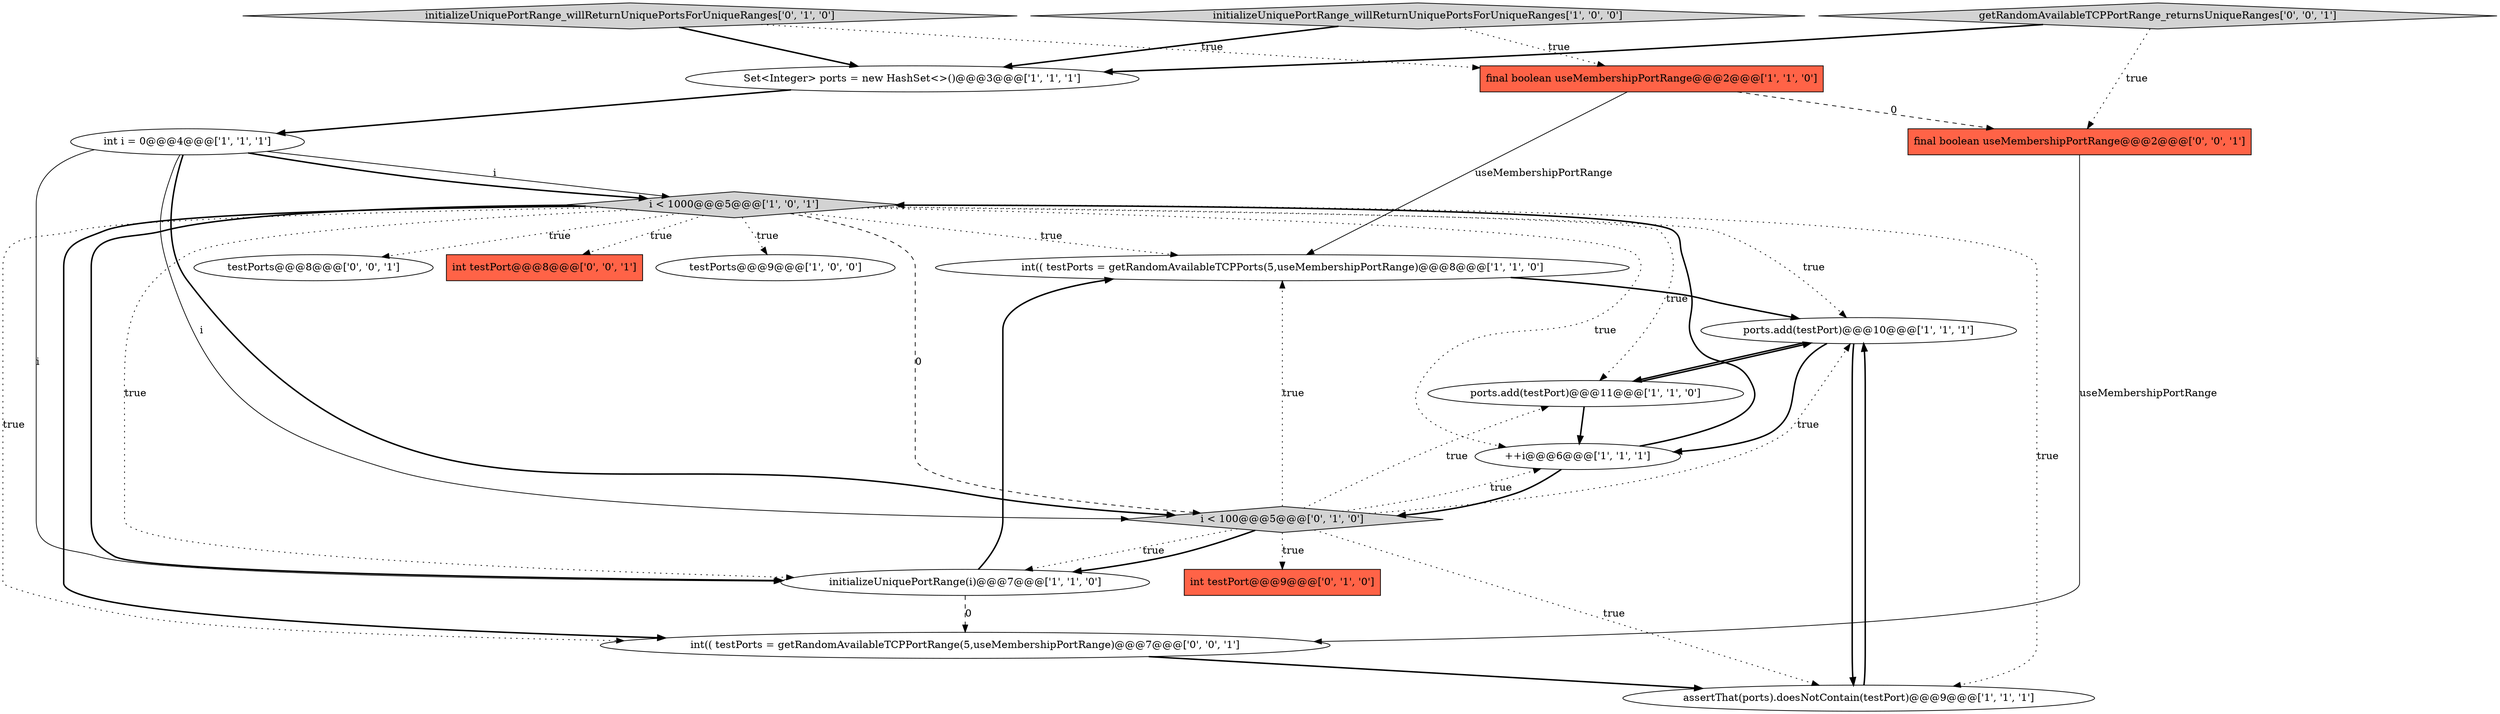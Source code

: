 digraph {
8 [style = filled, label = "int i = 0@@@4@@@['1', '1', '1']", fillcolor = white, shape = ellipse image = "AAA0AAABBB1BBB"];
2 [style = filled, label = "int(( testPorts = getRandomAvailableTCPPorts(5,useMembershipPortRange)@@@8@@@['1', '1', '0']", fillcolor = white, shape = ellipse image = "AAA0AAABBB1BBB"];
3 [style = filled, label = "ports.add(testPort)@@@11@@@['1', '1', '0']", fillcolor = white, shape = ellipse image = "AAA0AAABBB1BBB"];
6 [style = filled, label = "i < 1000@@@5@@@['1', '0', '1']", fillcolor = lightgray, shape = diamond image = "AAA0AAABBB1BBB"];
10 [style = filled, label = "initializeUniquePortRange(i)@@@7@@@['1', '1', '0']", fillcolor = white, shape = ellipse image = "AAA0AAABBB1BBB"];
11 [style = filled, label = "ports.add(testPort)@@@10@@@['1', '1', '1']", fillcolor = white, shape = ellipse image = "AAA0AAABBB1BBB"];
13 [style = filled, label = "int testPort@@@9@@@['0', '1', '0']", fillcolor = tomato, shape = box image = "AAA0AAABBB2BBB"];
5 [style = filled, label = "++i@@@6@@@['1', '1', '1']", fillcolor = white, shape = ellipse image = "AAA0AAABBB1BBB"];
15 [style = filled, label = "int(( testPorts = getRandomAvailableTCPPortRange(5,useMembershipPortRange)@@@7@@@['0', '0', '1']", fillcolor = white, shape = ellipse image = "AAA0AAABBB3BBB"];
1 [style = filled, label = "Set<Integer> ports = new HashSet<>()@@@3@@@['1', '1', '1']", fillcolor = white, shape = ellipse image = "AAA0AAABBB1BBB"];
17 [style = filled, label = "testPorts@@@8@@@['0', '0', '1']", fillcolor = white, shape = ellipse image = "AAA0AAABBB3BBB"];
19 [style = filled, label = "int testPort@@@8@@@['0', '0', '1']", fillcolor = tomato, shape = box image = "AAA0AAABBB3BBB"];
4 [style = filled, label = "testPorts@@@9@@@['1', '0', '0']", fillcolor = white, shape = ellipse image = "AAA0AAABBB1BBB"];
9 [style = filled, label = "assertThat(ports).doesNotContain(testPort)@@@9@@@['1', '1', '1']", fillcolor = white, shape = ellipse image = "AAA0AAABBB1BBB"];
18 [style = filled, label = "final boolean useMembershipPortRange@@@2@@@['0', '0', '1']", fillcolor = tomato, shape = box image = "AAA0AAABBB3BBB"];
14 [style = filled, label = "initializeUniquePortRange_willReturnUniquePortsForUniqueRanges['0', '1', '0']", fillcolor = lightgray, shape = diamond image = "AAA0AAABBB2BBB"];
12 [style = filled, label = "i < 100@@@5@@@['0', '1', '0']", fillcolor = lightgray, shape = diamond image = "AAA1AAABBB2BBB"];
7 [style = filled, label = "final boolean useMembershipPortRange@@@2@@@['1', '1', '0']", fillcolor = tomato, shape = box image = "AAA0AAABBB1BBB"];
16 [style = filled, label = "getRandomAvailableTCPPortRange_returnsUniqueRanges['0', '0', '1']", fillcolor = lightgray, shape = diamond image = "AAA0AAABBB3BBB"];
0 [style = filled, label = "initializeUniquePortRange_willReturnUniquePortsForUniqueRanges['1', '0', '0']", fillcolor = lightgray, shape = diamond image = "AAA0AAABBB1BBB"];
12->10 [style = dotted, label="true"];
11->3 [style = bold, label=""];
3->11 [style = bold, label=""];
10->2 [style = bold, label=""];
15->9 [style = bold, label=""];
9->11 [style = bold, label=""];
8->12 [style = bold, label=""];
6->15 [style = bold, label=""];
2->11 [style = bold, label=""];
12->11 [style = dotted, label="true"];
0->7 [style = dotted, label="true"];
6->19 [style = dotted, label="true"];
1->8 [style = bold, label=""];
16->18 [style = dotted, label="true"];
12->13 [style = dotted, label="true"];
11->9 [style = bold, label=""];
8->6 [style = solid, label="i"];
8->6 [style = bold, label=""];
14->7 [style = dotted, label="true"];
12->2 [style = dotted, label="true"];
10->15 [style = dashed, label="0"];
0->1 [style = bold, label=""];
3->5 [style = bold, label=""];
6->17 [style = dotted, label="true"];
12->5 [style = dotted, label="true"];
14->1 [style = bold, label=""];
6->10 [style = bold, label=""];
12->10 [style = bold, label=""];
6->5 [style = dotted, label="true"];
6->4 [style = dotted, label="true"];
6->12 [style = dashed, label="0"];
16->1 [style = bold, label=""];
6->10 [style = dotted, label="true"];
12->9 [style = dotted, label="true"];
18->15 [style = solid, label="useMembershipPortRange"];
8->10 [style = solid, label="i"];
8->12 [style = solid, label="i"];
6->3 [style = dotted, label="true"];
7->2 [style = solid, label="useMembershipPortRange"];
6->9 [style = dotted, label="true"];
12->3 [style = dotted, label="true"];
5->12 [style = bold, label=""];
6->2 [style = dotted, label="true"];
5->6 [style = bold, label=""];
11->5 [style = bold, label=""];
6->15 [style = dotted, label="true"];
7->18 [style = dashed, label="0"];
6->11 [style = dotted, label="true"];
}
